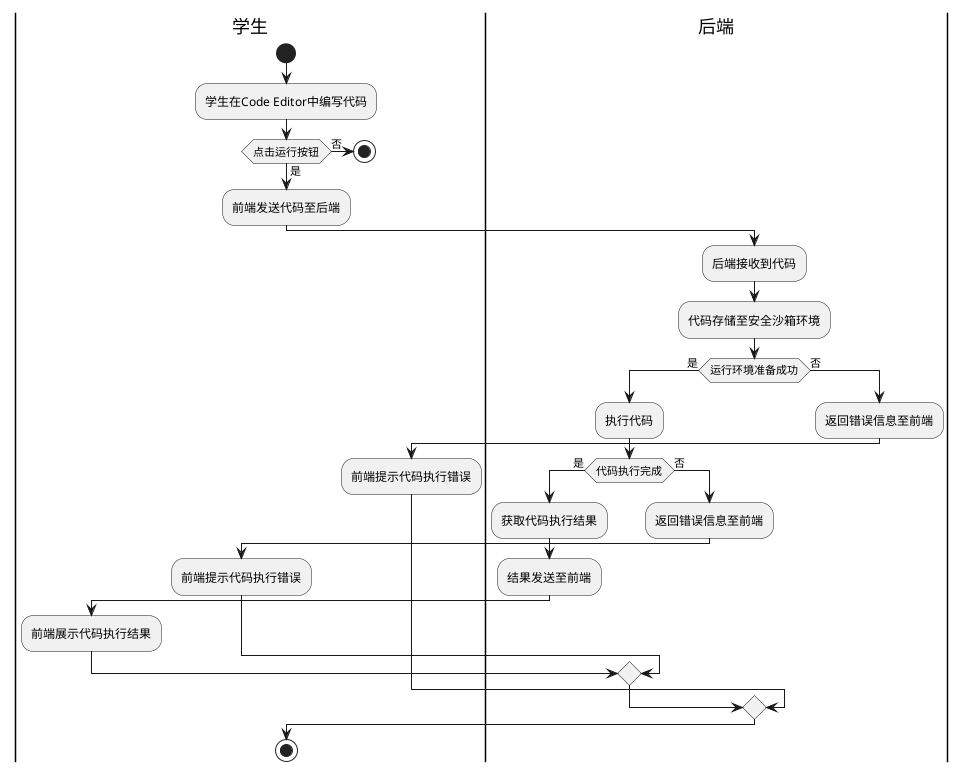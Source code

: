 @startuml

|学生|
start

:学生在Code Editor中编写代码;

if (点击运行按钮) then (是)
  :前端发送代码至后端;
  |后端|
  :后端接收到代码;
  :代码存储至安全沙箱环境;
  if (运行环境准备成功) then (是)
    :执行代码;
    if (代码执行完成) then (是)
      :获取代码执行结果;
      |后端|
      :结果发送至前端;
      |学生|
      :前端展示代码执行结果;
    else (否)
      |后端|
      :返回错误信息至前端;
      |学生|
      :前端提示代码执行错误;
    endif
  else (否)
    |后端|
    :返回错误信息至前端;
    |学生|
    :前端提示代码执行错误;
  endif
else (否)
  stop
endif

|学生|
stop

@enduml
